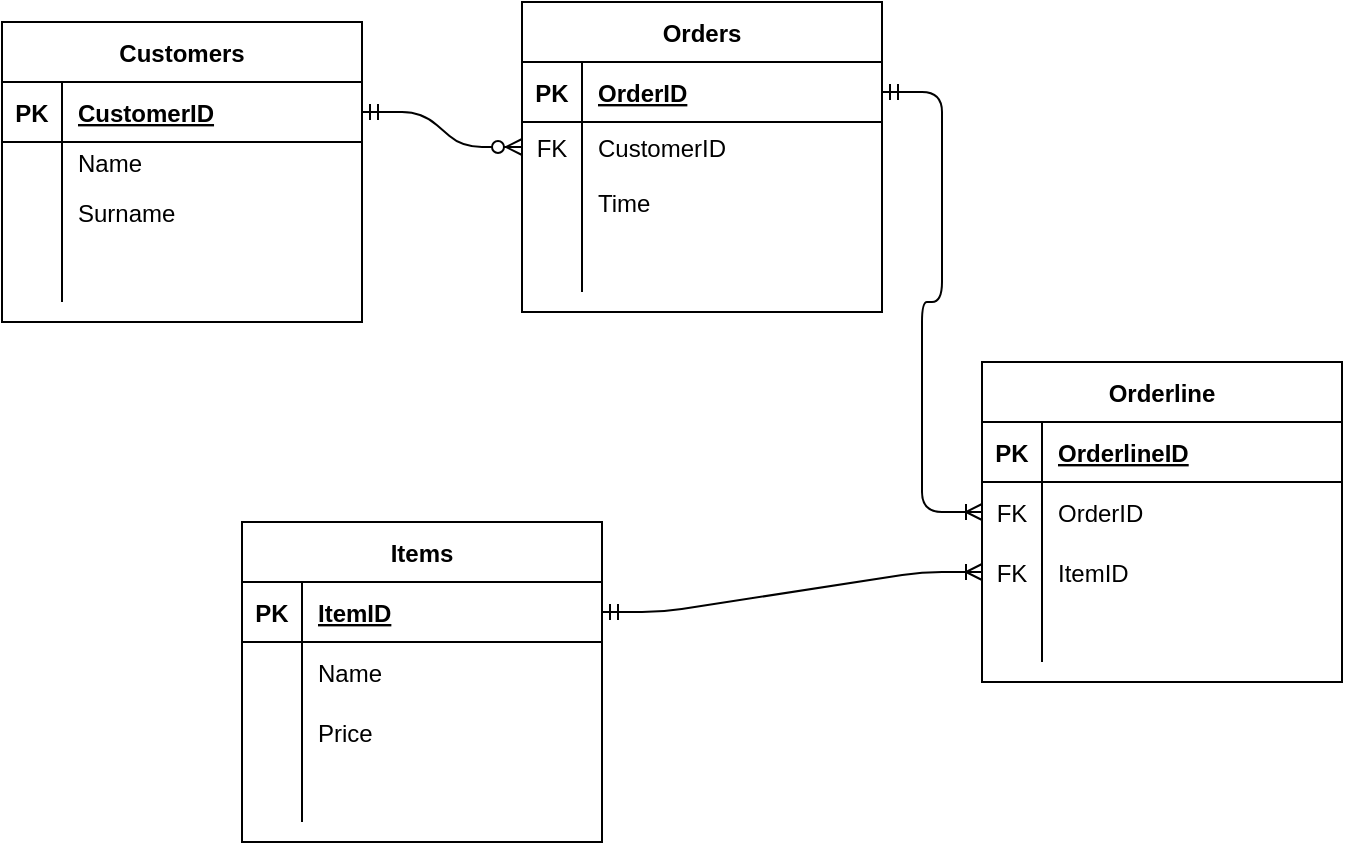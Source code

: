 <mxfile version="14.0.5" type="device"><diagram id="QweElqPOrzgXLOLiG0oa" name="Page-1"><mxGraphModel dx="1185" dy="635" grid="1" gridSize="10" guides="1" tooltips="1" connect="1" arrows="1" fold="1" page="1" pageScale="1" pageWidth="827" pageHeight="1169" math="0" shadow="0"><root><mxCell id="0"/><mxCell id="1" parent="0"/><mxCell id="Emt-kTsuLIhXknNWY_Yf-1" value="Customers" style="shape=table;startSize=30;container=1;collapsible=1;childLayout=tableLayout;fixedRows=1;rowLines=0;fontStyle=1;align=center;resizeLast=1;" vertex="1" parent="1"><mxGeometry x="50" y="50" width="180" height="150" as="geometry"/></mxCell><mxCell id="Emt-kTsuLIhXknNWY_Yf-2" value="" style="shape=partialRectangle;collapsible=0;dropTarget=0;pointerEvents=0;fillColor=none;top=0;left=0;bottom=1;right=0;points=[[0,0.5],[1,0.5]];portConstraint=eastwest;" vertex="1" parent="Emt-kTsuLIhXknNWY_Yf-1"><mxGeometry y="30" width="180" height="30" as="geometry"/></mxCell><mxCell id="Emt-kTsuLIhXknNWY_Yf-3" value="PK" style="shape=partialRectangle;connectable=0;fillColor=none;top=0;left=0;bottom=0;right=0;fontStyle=1;overflow=hidden;" vertex="1" parent="Emt-kTsuLIhXknNWY_Yf-2"><mxGeometry width="30" height="30" as="geometry"/></mxCell><mxCell id="Emt-kTsuLIhXknNWY_Yf-4" value="CustomerID" style="shape=partialRectangle;connectable=0;fillColor=none;top=0;left=0;bottom=0;right=0;align=left;spacingLeft=6;fontStyle=5;overflow=hidden;" vertex="1" parent="Emt-kTsuLIhXknNWY_Yf-2"><mxGeometry x="30" width="150" height="30" as="geometry"/></mxCell><mxCell id="Emt-kTsuLIhXknNWY_Yf-5" value="" style="shape=partialRectangle;collapsible=0;dropTarget=0;pointerEvents=0;fillColor=none;top=0;left=0;bottom=0;right=0;points=[[0,0.5],[1,0.5]];portConstraint=eastwest;" vertex="1" parent="Emt-kTsuLIhXknNWY_Yf-1"><mxGeometry y="60" width="180" height="20" as="geometry"/></mxCell><mxCell id="Emt-kTsuLIhXknNWY_Yf-6" value="" style="shape=partialRectangle;connectable=0;fillColor=none;top=0;left=0;bottom=0;right=0;editable=1;overflow=hidden;" vertex="1" parent="Emt-kTsuLIhXknNWY_Yf-5"><mxGeometry width="30" height="20" as="geometry"/></mxCell><mxCell id="Emt-kTsuLIhXknNWY_Yf-7" value="Name" style="shape=partialRectangle;connectable=0;fillColor=none;top=0;left=0;bottom=0;right=0;align=left;spacingLeft=6;overflow=hidden;" vertex="1" parent="Emt-kTsuLIhXknNWY_Yf-5"><mxGeometry x="30" width="150" height="20" as="geometry"/></mxCell><mxCell id="Emt-kTsuLIhXknNWY_Yf-8" value="" style="shape=partialRectangle;collapsible=0;dropTarget=0;pointerEvents=0;fillColor=none;top=0;left=0;bottom=0;right=0;points=[[0,0.5],[1,0.5]];portConstraint=eastwest;" vertex="1" parent="Emt-kTsuLIhXknNWY_Yf-1"><mxGeometry y="80" width="180" height="30" as="geometry"/></mxCell><mxCell id="Emt-kTsuLIhXknNWY_Yf-9" value="" style="shape=partialRectangle;connectable=0;fillColor=none;top=0;left=0;bottom=0;right=0;editable=1;overflow=hidden;" vertex="1" parent="Emt-kTsuLIhXknNWY_Yf-8"><mxGeometry width="30" height="30" as="geometry"/></mxCell><mxCell id="Emt-kTsuLIhXknNWY_Yf-10" value="Surname" style="shape=partialRectangle;connectable=0;fillColor=none;top=0;left=0;bottom=0;right=0;align=left;spacingLeft=6;overflow=hidden;" vertex="1" parent="Emt-kTsuLIhXknNWY_Yf-8"><mxGeometry x="30" width="150" height="30" as="geometry"/></mxCell><mxCell id="Emt-kTsuLIhXknNWY_Yf-11" value="" style="shape=partialRectangle;collapsible=0;dropTarget=0;pointerEvents=0;fillColor=none;top=0;left=0;bottom=0;right=0;points=[[0,0.5],[1,0.5]];portConstraint=eastwest;" vertex="1" parent="Emt-kTsuLIhXknNWY_Yf-1"><mxGeometry y="110" width="180" height="30" as="geometry"/></mxCell><mxCell id="Emt-kTsuLIhXknNWY_Yf-12" value="" style="shape=partialRectangle;connectable=0;fillColor=none;top=0;left=0;bottom=0;right=0;editable=1;overflow=hidden;" vertex="1" parent="Emt-kTsuLIhXknNWY_Yf-11"><mxGeometry width="30" height="30" as="geometry"/></mxCell><mxCell id="Emt-kTsuLIhXknNWY_Yf-13" value="" style="shape=partialRectangle;connectable=0;fillColor=none;top=0;left=0;bottom=0;right=0;align=left;spacingLeft=6;overflow=hidden;" vertex="1" parent="Emt-kTsuLIhXknNWY_Yf-11"><mxGeometry x="30" width="150" height="30" as="geometry"/></mxCell><mxCell id="Emt-kTsuLIhXknNWY_Yf-14" value="Items" style="shape=table;startSize=30;container=1;collapsible=1;childLayout=tableLayout;fixedRows=1;rowLines=0;fontStyle=1;align=center;resizeLast=1;" vertex="1" parent="1"><mxGeometry x="170" y="300" width="180" height="160" as="geometry"/></mxCell><mxCell id="Emt-kTsuLIhXknNWY_Yf-15" value="" style="shape=partialRectangle;collapsible=0;dropTarget=0;pointerEvents=0;fillColor=none;top=0;left=0;bottom=1;right=0;points=[[0,0.5],[1,0.5]];portConstraint=eastwest;" vertex="1" parent="Emt-kTsuLIhXknNWY_Yf-14"><mxGeometry y="30" width="180" height="30" as="geometry"/></mxCell><mxCell id="Emt-kTsuLIhXknNWY_Yf-16" value="PK" style="shape=partialRectangle;connectable=0;fillColor=none;top=0;left=0;bottom=0;right=0;fontStyle=1;overflow=hidden;" vertex="1" parent="Emt-kTsuLIhXknNWY_Yf-15"><mxGeometry width="30" height="30" as="geometry"/></mxCell><mxCell id="Emt-kTsuLIhXknNWY_Yf-17" value="ItemID" style="shape=partialRectangle;connectable=0;fillColor=none;top=0;left=0;bottom=0;right=0;align=left;spacingLeft=6;fontStyle=5;overflow=hidden;" vertex="1" parent="Emt-kTsuLIhXknNWY_Yf-15"><mxGeometry x="30" width="150" height="30" as="geometry"/></mxCell><mxCell id="Emt-kTsuLIhXknNWY_Yf-18" value="" style="shape=partialRectangle;collapsible=0;dropTarget=0;pointerEvents=0;fillColor=none;top=0;left=0;bottom=0;right=0;points=[[0,0.5],[1,0.5]];portConstraint=eastwest;" vertex="1" parent="Emt-kTsuLIhXknNWY_Yf-14"><mxGeometry y="60" width="180" height="30" as="geometry"/></mxCell><mxCell id="Emt-kTsuLIhXknNWY_Yf-19" value="" style="shape=partialRectangle;connectable=0;fillColor=none;top=0;left=0;bottom=0;right=0;editable=1;overflow=hidden;" vertex="1" parent="Emt-kTsuLIhXknNWY_Yf-18"><mxGeometry width="30" height="30" as="geometry"/></mxCell><mxCell id="Emt-kTsuLIhXknNWY_Yf-20" value="Name" style="shape=partialRectangle;connectable=0;fillColor=none;top=0;left=0;bottom=0;right=0;align=left;spacingLeft=6;overflow=hidden;" vertex="1" parent="Emt-kTsuLIhXknNWY_Yf-18"><mxGeometry x="30" width="150" height="30" as="geometry"/></mxCell><mxCell id="Emt-kTsuLIhXknNWY_Yf-21" value="" style="shape=partialRectangle;collapsible=0;dropTarget=0;pointerEvents=0;fillColor=none;top=0;left=0;bottom=0;right=0;points=[[0,0.5],[1,0.5]];portConstraint=eastwest;" vertex="1" parent="Emt-kTsuLIhXknNWY_Yf-14"><mxGeometry y="90" width="180" height="30" as="geometry"/></mxCell><mxCell id="Emt-kTsuLIhXknNWY_Yf-22" value="" style="shape=partialRectangle;connectable=0;fillColor=none;top=0;left=0;bottom=0;right=0;editable=1;overflow=hidden;" vertex="1" parent="Emt-kTsuLIhXknNWY_Yf-21"><mxGeometry width="30" height="30" as="geometry"/></mxCell><mxCell id="Emt-kTsuLIhXknNWY_Yf-23" value="Price" style="shape=partialRectangle;connectable=0;fillColor=none;top=0;left=0;bottom=0;right=0;align=left;spacingLeft=6;overflow=hidden;" vertex="1" parent="Emt-kTsuLIhXknNWY_Yf-21"><mxGeometry x="30" width="150" height="30" as="geometry"/></mxCell><mxCell id="Emt-kTsuLIhXknNWY_Yf-24" value="" style="shape=partialRectangle;collapsible=0;dropTarget=0;pointerEvents=0;fillColor=none;top=0;left=0;bottom=0;right=0;points=[[0,0.5],[1,0.5]];portConstraint=eastwest;" vertex="1" parent="Emt-kTsuLIhXknNWY_Yf-14"><mxGeometry y="120" width="180" height="30" as="geometry"/></mxCell><mxCell id="Emt-kTsuLIhXknNWY_Yf-25" value="" style="shape=partialRectangle;connectable=0;fillColor=none;top=0;left=0;bottom=0;right=0;editable=1;overflow=hidden;" vertex="1" parent="Emt-kTsuLIhXknNWY_Yf-24"><mxGeometry width="30" height="30" as="geometry"/></mxCell><mxCell id="Emt-kTsuLIhXknNWY_Yf-26" value="" style="shape=partialRectangle;connectable=0;fillColor=none;top=0;left=0;bottom=0;right=0;align=left;spacingLeft=6;overflow=hidden;" vertex="1" parent="Emt-kTsuLIhXknNWY_Yf-24"><mxGeometry x="30" width="150" height="30" as="geometry"/></mxCell><mxCell id="Emt-kTsuLIhXknNWY_Yf-27" value="Orders" style="shape=table;startSize=30;container=1;collapsible=1;childLayout=tableLayout;fixedRows=1;rowLines=0;fontStyle=1;align=center;resizeLast=1;" vertex="1" parent="1"><mxGeometry x="310" y="40" width="180" height="155" as="geometry"/></mxCell><mxCell id="Emt-kTsuLIhXknNWY_Yf-28" value="" style="shape=partialRectangle;collapsible=0;dropTarget=0;pointerEvents=0;fillColor=none;top=0;left=0;bottom=1;right=0;points=[[0,0.5],[1,0.5]];portConstraint=eastwest;" vertex="1" parent="Emt-kTsuLIhXknNWY_Yf-27"><mxGeometry y="30" width="180" height="30" as="geometry"/></mxCell><mxCell id="Emt-kTsuLIhXknNWY_Yf-29" value="PK" style="shape=partialRectangle;connectable=0;fillColor=none;top=0;left=0;bottom=0;right=0;fontStyle=1;overflow=hidden;" vertex="1" parent="Emt-kTsuLIhXknNWY_Yf-28"><mxGeometry width="30" height="30" as="geometry"/></mxCell><mxCell id="Emt-kTsuLIhXknNWY_Yf-30" value="OrderID" style="shape=partialRectangle;connectable=0;fillColor=none;top=0;left=0;bottom=0;right=0;align=left;spacingLeft=6;fontStyle=5;overflow=hidden;" vertex="1" parent="Emt-kTsuLIhXknNWY_Yf-28"><mxGeometry x="30" width="150" height="30" as="geometry"/></mxCell><mxCell id="Emt-kTsuLIhXknNWY_Yf-31" value="" style="shape=partialRectangle;collapsible=0;dropTarget=0;pointerEvents=0;fillColor=none;top=0;left=0;bottom=0;right=0;points=[[0,0.5],[1,0.5]];portConstraint=eastwest;" vertex="1" parent="Emt-kTsuLIhXknNWY_Yf-27"><mxGeometry y="60" width="180" height="25" as="geometry"/></mxCell><mxCell id="Emt-kTsuLIhXknNWY_Yf-32" value="FK" style="shape=partialRectangle;connectable=0;fillColor=none;top=0;left=0;bottom=0;right=0;editable=1;overflow=hidden;" vertex="1" parent="Emt-kTsuLIhXknNWY_Yf-31"><mxGeometry width="30" height="25" as="geometry"/></mxCell><mxCell id="Emt-kTsuLIhXknNWY_Yf-33" value="CustomerID" style="shape=partialRectangle;connectable=0;fillColor=none;top=0;left=0;bottom=0;right=0;align=left;spacingLeft=6;overflow=hidden;" vertex="1" parent="Emt-kTsuLIhXknNWY_Yf-31"><mxGeometry x="30" width="150" height="25" as="geometry"/></mxCell><mxCell id="Emt-kTsuLIhXknNWY_Yf-34" value="" style="shape=partialRectangle;collapsible=0;dropTarget=0;pointerEvents=0;fillColor=none;top=0;left=0;bottom=0;right=0;points=[[0,0.5],[1,0.5]];portConstraint=eastwest;" vertex="1" parent="Emt-kTsuLIhXknNWY_Yf-27"><mxGeometry y="85" width="180" height="30" as="geometry"/></mxCell><mxCell id="Emt-kTsuLIhXknNWY_Yf-35" value="" style="shape=partialRectangle;connectable=0;fillColor=none;top=0;left=0;bottom=0;right=0;editable=1;overflow=hidden;" vertex="1" parent="Emt-kTsuLIhXknNWY_Yf-34"><mxGeometry width="30" height="30" as="geometry"/></mxCell><mxCell id="Emt-kTsuLIhXknNWY_Yf-36" value="Time" style="shape=partialRectangle;connectable=0;fillColor=none;top=0;left=0;bottom=0;right=0;align=left;spacingLeft=6;overflow=hidden;" vertex="1" parent="Emt-kTsuLIhXknNWY_Yf-34"><mxGeometry x="30" width="150" height="30" as="geometry"/></mxCell><mxCell id="Emt-kTsuLIhXknNWY_Yf-37" value="" style="shape=partialRectangle;collapsible=0;dropTarget=0;pointerEvents=0;fillColor=none;top=0;left=0;bottom=0;right=0;points=[[0,0.5],[1,0.5]];portConstraint=eastwest;" vertex="1" parent="Emt-kTsuLIhXknNWY_Yf-27"><mxGeometry y="115" width="180" height="30" as="geometry"/></mxCell><mxCell id="Emt-kTsuLIhXknNWY_Yf-38" value="" style="shape=partialRectangle;connectable=0;fillColor=none;top=0;left=0;bottom=0;right=0;editable=1;overflow=hidden;" vertex="1" parent="Emt-kTsuLIhXknNWY_Yf-37"><mxGeometry width="30" height="30" as="geometry"/></mxCell><mxCell id="Emt-kTsuLIhXknNWY_Yf-39" value="" style="shape=partialRectangle;connectable=0;fillColor=none;top=0;left=0;bottom=0;right=0;align=left;spacingLeft=6;overflow=hidden;" vertex="1" parent="Emt-kTsuLIhXknNWY_Yf-37"><mxGeometry x="30" width="150" height="30" as="geometry"/></mxCell><mxCell id="Emt-kTsuLIhXknNWY_Yf-40" value="Orderline" style="shape=table;startSize=30;container=1;collapsible=1;childLayout=tableLayout;fixedRows=1;rowLines=0;fontStyle=1;align=center;resizeLast=1;" vertex="1" parent="1"><mxGeometry x="540" y="220" width="180" height="160" as="geometry"/></mxCell><mxCell id="Emt-kTsuLIhXknNWY_Yf-41" value="" style="shape=partialRectangle;collapsible=0;dropTarget=0;pointerEvents=0;fillColor=none;top=0;left=0;bottom=1;right=0;points=[[0,0.5],[1,0.5]];portConstraint=eastwest;" vertex="1" parent="Emt-kTsuLIhXknNWY_Yf-40"><mxGeometry y="30" width="180" height="30" as="geometry"/></mxCell><mxCell id="Emt-kTsuLIhXknNWY_Yf-42" value="PK" style="shape=partialRectangle;connectable=0;fillColor=none;top=0;left=0;bottom=0;right=0;fontStyle=1;overflow=hidden;" vertex="1" parent="Emt-kTsuLIhXknNWY_Yf-41"><mxGeometry width="30" height="30" as="geometry"/></mxCell><mxCell id="Emt-kTsuLIhXknNWY_Yf-43" value="OrderlineID" style="shape=partialRectangle;connectable=0;fillColor=none;top=0;left=0;bottom=0;right=0;align=left;spacingLeft=6;fontStyle=5;overflow=hidden;" vertex="1" parent="Emt-kTsuLIhXknNWY_Yf-41"><mxGeometry x="30" width="150" height="30" as="geometry"/></mxCell><mxCell id="Emt-kTsuLIhXknNWY_Yf-44" value="" style="shape=partialRectangle;collapsible=0;dropTarget=0;pointerEvents=0;fillColor=none;top=0;left=0;bottom=0;right=0;points=[[0,0.5],[1,0.5]];portConstraint=eastwest;" vertex="1" parent="Emt-kTsuLIhXknNWY_Yf-40"><mxGeometry y="60" width="180" height="30" as="geometry"/></mxCell><mxCell id="Emt-kTsuLIhXknNWY_Yf-45" value="FK" style="shape=partialRectangle;connectable=0;fillColor=none;top=0;left=0;bottom=0;right=0;editable=1;overflow=hidden;" vertex="1" parent="Emt-kTsuLIhXknNWY_Yf-44"><mxGeometry width="30" height="30" as="geometry"/></mxCell><mxCell id="Emt-kTsuLIhXknNWY_Yf-46" value="OrderID" style="shape=partialRectangle;connectable=0;fillColor=none;top=0;left=0;bottom=0;right=0;align=left;spacingLeft=6;overflow=hidden;" vertex="1" parent="Emt-kTsuLIhXknNWY_Yf-44"><mxGeometry x="30" width="150" height="30" as="geometry"/></mxCell><mxCell id="Emt-kTsuLIhXknNWY_Yf-47" value="" style="shape=partialRectangle;collapsible=0;dropTarget=0;pointerEvents=0;fillColor=none;top=0;left=0;bottom=0;right=0;points=[[0,0.5],[1,0.5]];portConstraint=eastwest;" vertex="1" parent="Emt-kTsuLIhXknNWY_Yf-40"><mxGeometry y="90" width="180" height="30" as="geometry"/></mxCell><mxCell id="Emt-kTsuLIhXknNWY_Yf-48" value="FK" style="shape=partialRectangle;connectable=0;fillColor=none;top=0;left=0;bottom=0;right=0;editable=1;overflow=hidden;" vertex="1" parent="Emt-kTsuLIhXknNWY_Yf-47"><mxGeometry width="30" height="30" as="geometry"/></mxCell><mxCell id="Emt-kTsuLIhXknNWY_Yf-49" value="ItemID" style="shape=partialRectangle;connectable=0;fillColor=none;top=0;left=0;bottom=0;right=0;align=left;spacingLeft=6;overflow=hidden;" vertex="1" parent="Emt-kTsuLIhXknNWY_Yf-47"><mxGeometry x="30" width="150" height="30" as="geometry"/></mxCell><mxCell id="Emt-kTsuLIhXknNWY_Yf-50" value="" style="shape=partialRectangle;collapsible=0;dropTarget=0;pointerEvents=0;fillColor=none;top=0;left=0;bottom=0;right=0;points=[[0,0.5],[1,0.5]];portConstraint=eastwest;" vertex="1" parent="Emt-kTsuLIhXknNWY_Yf-40"><mxGeometry y="120" width="180" height="30" as="geometry"/></mxCell><mxCell id="Emt-kTsuLIhXknNWY_Yf-51" value="" style="shape=partialRectangle;connectable=0;fillColor=none;top=0;left=0;bottom=0;right=0;editable=1;overflow=hidden;" vertex="1" parent="Emt-kTsuLIhXknNWY_Yf-50"><mxGeometry width="30" height="30" as="geometry"/></mxCell><mxCell id="Emt-kTsuLIhXknNWY_Yf-52" value="" style="shape=partialRectangle;connectable=0;fillColor=none;top=0;left=0;bottom=0;right=0;align=left;spacingLeft=6;overflow=hidden;" vertex="1" parent="Emt-kTsuLIhXknNWY_Yf-50"><mxGeometry x="30" width="150" height="30" as="geometry"/></mxCell><mxCell id="Emt-kTsuLIhXknNWY_Yf-53" value="" style="edgeStyle=entityRelationEdgeStyle;fontSize=12;html=1;endArrow=ERzeroToMany;startArrow=ERmandOne;exitX=1;exitY=0.5;exitDx=0;exitDy=0;entryX=0;entryY=0.5;entryDx=0;entryDy=0;" edge="1" parent="1" source="Emt-kTsuLIhXknNWY_Yf-2" target="Emt-kTsuLIhXknNWY_Yf-31"><mxGeometry width="100" height="100" relative="1" as="geometry"><mxPoint x="360" y="340" as="sourcePoint"/><mxPoint x="460" y="240" as="targetPoint"/></mxGeometry></mxCell><mxCell id="Emt-kTsuLIhXknNWY_Yf-56" value="" style="edgeStyle=entityRelationEdgeStyle;fontSize=12;html=1;endArrow=ERoneToMany;startArrow=ERmandOne;exitX=1;exitY=0.5;exitDx=0;exitDy=0;entryX=0;entryY=0.5;entryDx=0;entryDy=0;" edge="1" parent="1" source="Emt-kTsuLIhXknNWY_Yf-15" target="Emt-kTsuLIhXknNWY_Yf-47"><mxGeometry width="100" height="100" relative="1" as="geometry"><mxPoint x="380" y="340" as="sourcePoint"/><mxPoint x="480" y="240" as="targetPoint"/></mxGeometry></mxCell><mxCell id="Emt-kTsuLIhXknNWY_Yf-57" value="" style="edgeStyle=entityRelationEdgeStyle;fontSize=12;html=1;endArrow=ERoneToMany;startArrow=ERmandOne;entryX=0;entryY=0.5;entryDx=0;entryDy=0;exitX=1;exitY=0.5;exitDx=0;exitDy=0;" edge="1" parent="1" source="Emt-kTsuLIhXknNWY_Yf-28" target="Emt-kTsuLIhXknNWY_Yf-44"><mxGeometry width="100" height="100" relative="1" as="geometry"><mxPoint x="380" y="340" as="sourcePoint"/><mxPoint x="480" y="240" as="targetPoint"/></mxGeometry></mxCell></root></mxGraphModel></diagram></mxfile>